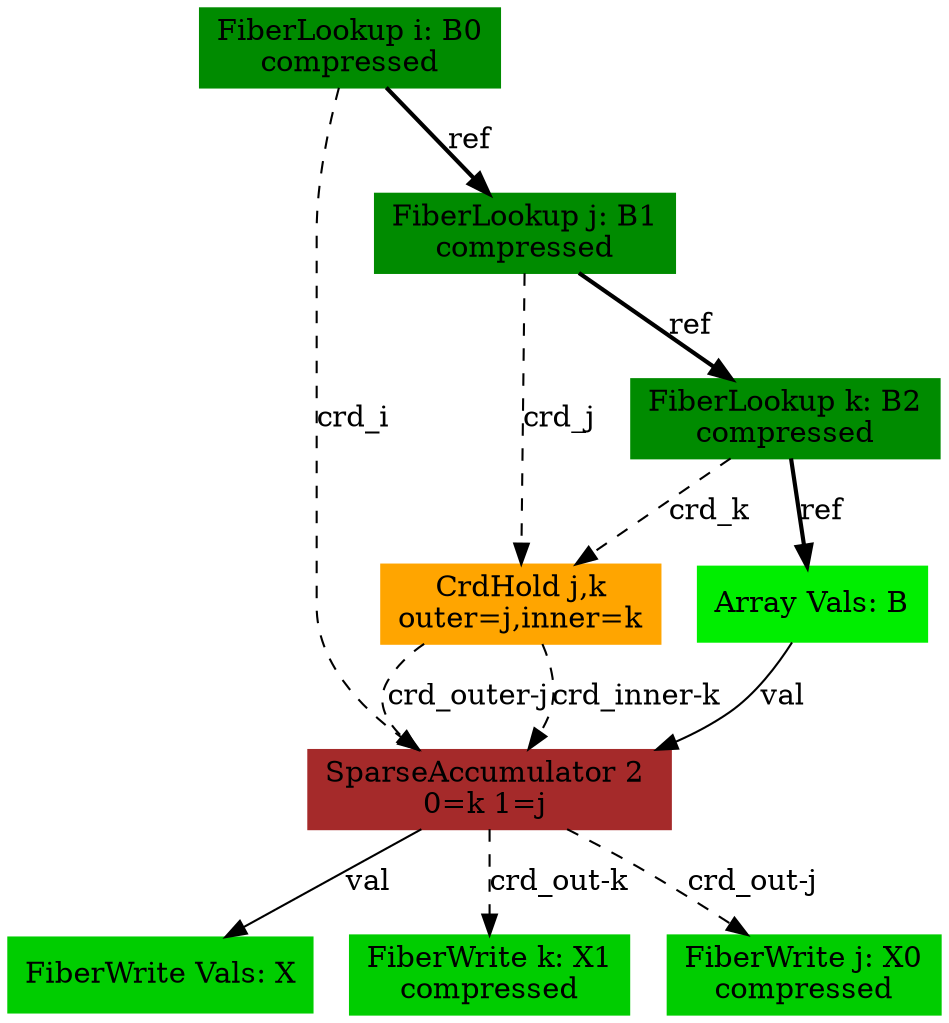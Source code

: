 digraph SAM {
    comment="X=ss01,B=sss012"
    8 [comment="type=fiberlookup,index=i,tensor=B,mode=0,format=compressed,src=true,root=true" label="FiberLookup i: B0\ncompressed" color=green4 shape=box style=filled type="fiberlookup" index="i" tensor="B" mode="0" format="compressed" src="true" root="true"]
    3 [comment="type=spaccumulator,order=2,in0=k,in1=j" label="SparseAccumulator 2 
0=k 1=j " color=brown shape=box style=filled type="spaccumulator" order="2" in0="k" in1="j"]
    0 [comment="type=fiberwrite,mode=vals,tensor=X,size=1*B1_dim*B2_dim,sink=true" label="FiberWrite Vals: X" color=green3 shape=box style=filled type="fiberwrite" tensor="X" mode="vals" size="1*B1_dim*B2_dim" sink="true"]
    1 [comment="type=fiberwrite,index=k,tensor=X,mode=1,format=compressed,segsize=B1_dim+1,crdsize=B1_dim*B2_dim,sink=true" label="FiberWrite k: X1\ncompressed" color=green3 shape=box style=filled type="fiberwrite" index="k" tensor="X" mode="1" format="compressed" segsize="B1_dim+1" crdsize="B1_dim*B2_dim" sink="true"]
    2 [comment="type=fiberwrite,index=j,tensor=X,mode=0,format=compressed,segsize=2,crdsize=B1_dim,sink=true" label="FiberWrite j: X0\ncompressed" color=green3 shape=box style=filled type="fiberwrite" index="j" tensor="X" mode="0" format="compressed" segsize="2" crdsize="B1_dim" sink="true"]
    7 [comment="type=fiberlookup,index=j,tensor=B,mode=1,format=compressed,src=true,root=false" label="FiberLookup j: B1\ncompressed" color=green4 shape=box style=filled type="fiberlookup" index="j" tensor="B" mode="1" format="compressed" src="true" root="false"]
    4 [comment="type=crdhold,outer=j,inner=k" label="CrdHold j,k
outer=j,inner=k" color=orange shape=box style=filled type="crdhold" outer="j" inner="k"]
    6 [comment="type=fiberlookup,index=k,tensor=B,mode=2,format=compressed,src=true,root=false" label="FiberLookup k: B2\ncompressed" color=green4 shape=box style=filled type="fiberlookup" index="k" tensor="B" mode="2" format="compressed" src="true" root="false"]
    5 [comment="type=arrayvals,tensor=B" label="Array Vals: B" color=green2 shape=box style=filled type="arrayvals" tensor="B"]
    8 -> 3 [label="crd_i" style=dashed type="crd" comment="i"]
    3 -> 0 [label="val" type="val"]
    3 -> 1 [label="crd_out-k" style=dashed type="crd" comment="out-k"]
    3 -> 2 [label="crd_out-j" style=dashed type="crd" comment="out-j"]
    8 -> 7 [label="ref" style=bold type="ref" comment=""]
    7 -> 4 [label="crd_j" style=dashed type="crd" comment="j"]
    4 -> 3 [label="crd_outer-j" style=dashed type="crd" comment="outer-j"]
    4 -> 3 [label="crd_inner-k" style=dashed type="crd" comment="inner-k"]
    7 -> 6 [label="ref" style=bold type="ref" comment=""]
    6 -> 4 [label="crd_k" style=dashed type="crd" comment="k"]
    6 -> 5 [label="ref" style=bold type="ref" comment=""]
    5 -> 3 [label="val" type="val"]
}
